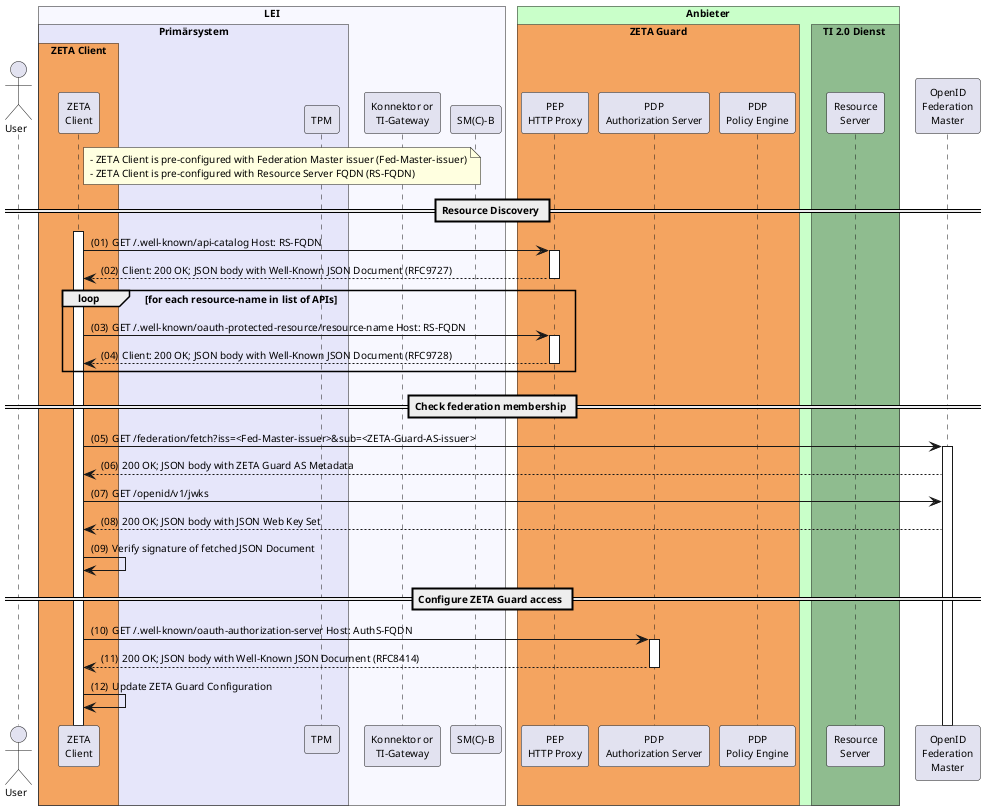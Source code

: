 @startuml "discovery-and-configuration"
autonumber "(00)"
skinparam defaultFontSize 10
skinparam defaultFontName Helvetica
skinparam DefaultMonospacedFontName Courier
skinparam lengthAdjust none
skinparam sequenceReferenceBackgroundColor White
skinparam SequenceReferenceFontSize 12
/'skinparam SequenceReferenceFontStyle bold
'/


!pragma teoz true

Actor User
box "LEI" #GhostWhite
  box "Primärsystem" #Lavender
    box "ZETA Client" #SandyBrown
      participant Client as "ZETA\nClient"
    end box
    participant TPM as "TPM"
  end box
  participant Konnektor as "Konnektor or\nTI-Gateway"
  participant SMB as "SM(C)-B"
end box

box "Anbieter" #TECHNOLOGY
  box "ZETA Guard" #SandyBrown
    participant HP as "PEP\nHTTP Proxy"
    participant AuthS as "PDP\nAuthorization Server" 
    participant PE as "PDP\nPolicy Engine"
  end box
    box TI 2.0 Dienst #DarkSeaGreen
      participant RS as "Resource\nServer"
    end box
end box

participant FM as "OpenID\nFederation\nMaster"

note right of Client #LightYellow
  - ZETA Client is pre-configured with Federation Master issuer (Fed-Master-issuer)
  - ZETA Client is pre-configured with Resource Server FQDN (RS-FQDN)
end note
== Resource Discovery ==
Client ++
Client -> HP++: GET /.well-known/api-catalog Host: RS-FQDN
HP --> Client--: Client: 200 OK; JSON body with Well-Known JSON Document (RFC9727)
loop for each resource-name in list of APIs
  Client -> HP ++ : GET /.well-known/oauth-protected-resource/resource-name Host: RS-FQDN
  HP --> Client--: Client: 200 OK; JSON body with Well-Known JSON Document (RFC9728)
end
== Check federation membership ==

Client -> FM++: GET /federation/fetch?iss=<Fed-Master-issuer>&sub=<ZETA-Guard-AS-issuer>
FM --> Client : 200 OK; JSON body with ZETA Guard AS Metadata
Client -> FM: GET /openid/v1/jwks
FM --> Client: 200 OK; JSON body with JSON Web Key Set
Client -> Client: Verify signature of fetched JSON Document
== Configure ZETA Guard access ==

Client -> AuthS ++ : GET /.well-known/oauth-authorization-server Host: AuthS-FQDN
AuthS --> Client -- : 200 OK; JSON body with Well-Known JSON Document (RFC8414)

Client -> Client: Update ZETA Guard Configuration

@enduml
